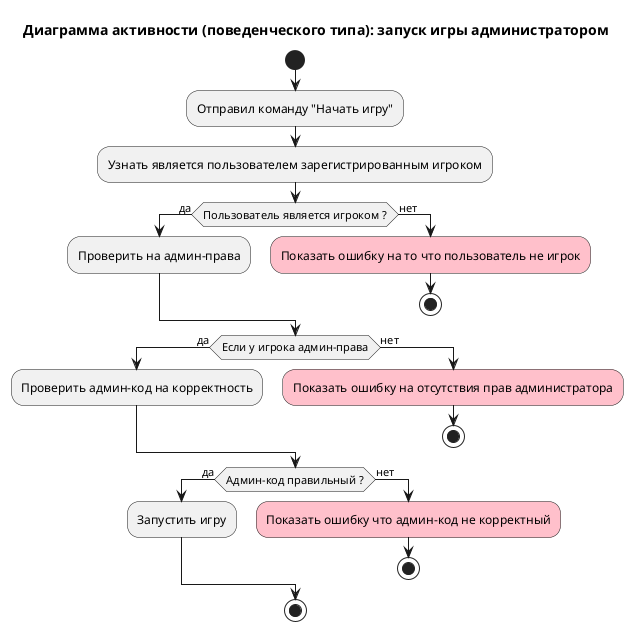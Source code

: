 @startuml activity_behavioral_game_start_admin
title Диаграмма активности (поведенческого типа): запуск игры администратором

start

:Отправил команду "Начать игру";
:Узнать является пользователем зарегистрированным игроком;
if (Пользователь является игроком ?) then (да)
  :Проверить на админ-права;
else (нет)
  #pink:Показать ошибку на то что пользователь не игрок;
  stop
endif

if (Если у игрока админ-права) then (да)
  :Проверить админ-код на корректность;
else (нет)
  #pink:Показать ошибку на отсутствия прав администратора;
  stop
endif

if (Админ-код правильный ?) then (да)
  :Запустить игру;
else (нет)
  #pink:Показать ошибку что админ-код не корректный;
  stop
endif

stop
@enduml
